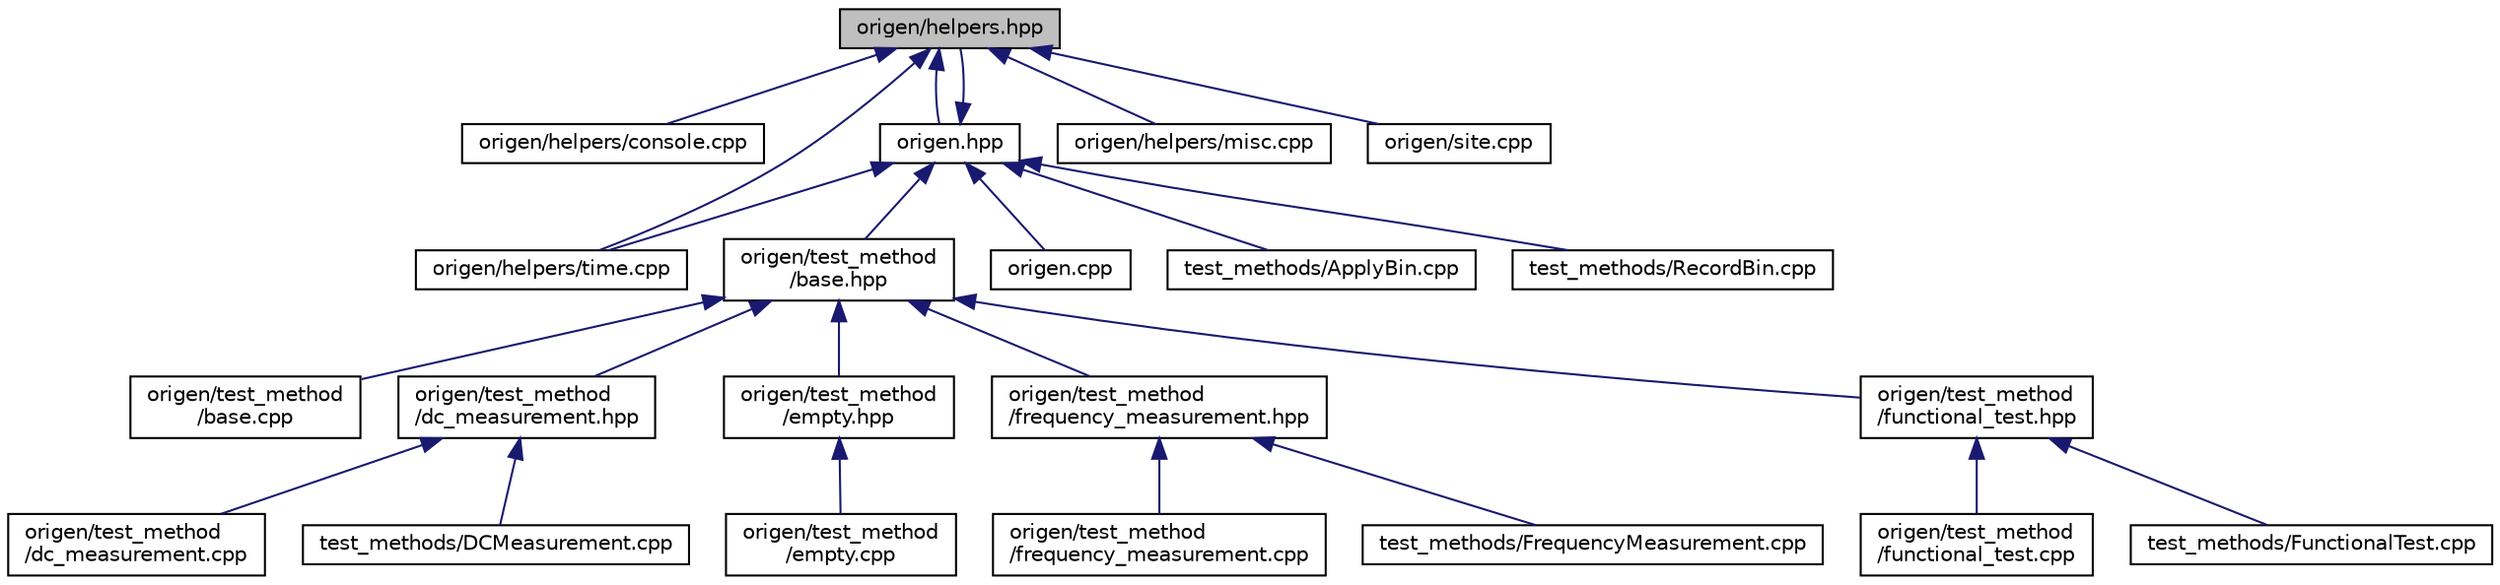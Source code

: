digraph "origen/helpers.hpp"
{
  edge [fontname="Helvetica",fontsize="10",labelfontname="Helvetica",labelfontsize="10"];
  node [fontname="Helvetica",fontsize="10",shape=record];
  Node1 [label="origen/helpers.hpp",height=0.2,width=0.4,color="black", fillcolor="grey75", style="filled" fontcolor="black"];
  Node1 -> Node2 [dir="back",color="midnightblue",fontsize="10",style="solid",fontname="Helvetica"];
  Node2 [label="origen/helpers/console.cpp",height=0.2,width=0.4,color="black", fillcolor="white", style="filled",URL="$console_8cpp.html"];
  Node1 -> Node3 [dir="back",color="midnightblue",fontsize="10",style="solid",fontname="Helvetica"];
  Node3 [label="origen.hpp",height=0.2,width=0.4,color="black", fillcolor="white", style="filled",URL="$origen_8hpp.html"];
  Node3 -> Node1 [dir="back",color="midnightblue",fontsize="10",style="solid",fontname="Helvetica"];
  Node3 -> Node4 [dir="back",color="midnightblue",fontsize="10",style="solid",fontname="Helvetica"];
  Node4 [label="origen/helpers/time.cpp",height=0.2,width=0.4,color="black", fillcolor="white", style="filled",URL="$time_8cpp.html"];
  Node3 -> Node5 [dir="back",color="midnightblue",fontsize="10",style="solid",fontname="Helvetica"];
  Node5 [label="origen/test_method\l/base.hpp",height=0.2,width=0.4,color="black", fillcolor="white", style="filled",URL="$base_8hpp.html"];
  Node5 -> Node6 [dir="back",color="midnightblue",fontsize="10",style="solid",fontname="Helvetica"];
  Node6 [label="origen/test_method\l/base.cpp",height=0.2,width=0.4,color="black", fillcolor="white", style="filled",URL="$base_8cpp.html"];
  Node5 -> Node7 [dir="back",color="midnightblue",fontsize="10",style="solid",fontname="Helvetica"];
  Node7 [label="origen/test_method\l/dc_measurement.hpp",height=0.2,width=0.4,color="black", fillcolor="white", style="filled",URL="$dc__measurement_8hpp.html"];
  Node7 -> Node8 [dir="back",color="midnightblue",fontsize="10",style="solid",fontname="Helvetica"];
  Node8 [label="origen/test_method\l/dc_measurement.cpp",height=0.2,width=0.4,color="black", fillcolor="white", style="filled",URL="$dc__measurement_8cpp.html"];
  Node7 -> Node9 [dir="back",color="midnightblue",fontsize="10",style="solid",fontname="Helvetica"];
  Node9 [label="test_methods/DCMeasurement.cpp",height=0.2,width=0.4,color="black", fillcolor="white", style="filled",URL="$_d_c_measurement_8cpp.html"];
  Node5 -> Node10 [dir="back",color="midnightblue",fontsize="10",style="solid",fontname="Helvetica"];
  Node10 [label="origen/test_method\l/empty.hpp",height=0.2,width=0.4,color="black", fillcolor="white", style="filled",URL="$empty_8hpp.html"];
  Node10 -> Node11 [dir="back",color="midnightblue",fontsize="10",style="solid",fontname="Helvetica"];
  Node11 [label="origen/test_method\l/empty.cpp",height=0.2,width=0.4,color="black", fillcolor="white", style="filled",URL="$empty_8cpp.html"];
  Node5 -> Node12 [dir="back",color="midnightblue",fontsize="10",style="solid",fontname="Helvetica"];
  Node12 [label="origen/test_method\l/frequency_measurement.hpp",height=0.2,width=0.4,color="black", fillcolor="white", style="filled",URL="$frequency__measurement_8hpp.html"];
  Node12 -> Node13 [dir="back",color="midnightblue",fontsize="10",style="solid",fontname="Helvetica"];
  Node13 [label="origen/test_method\l/frequency_measurement.cpp",height=0.2,width=0.4,color="black", fillcolor="white", style="filled",URL="$frequency__measurement_8cpp.html"];
  Node12 -> Node14 [dir="back",color="midnightblue",fontsize="10",style="solid",fontname="Helvetica"];
  Node14 [label="test_methods/FrequencyMeasurement.cpp",height=0.2,width=0.4,color="black", fillcolor="white", style="filled",URL="$_frequency_measurement_8cpp.html"];
  Node5 -> Node15 [dir="back",color="midnightblue",fontsize="10",style="solid",fontname="Helvetica"];
  Node15 [label="origen/test_method\l/functional_test.hpp",height=0.2,width=0.4,color="black", fillcolor="white", style="filled",URL="$functional__test_8hpp.html"];
  Node15 -> Node16 [dir="back",color="midnightblue",fontsize="10",style="solid",fontname="Helvetica"];
  Node16 [label="origen/test_method\l/functional_test.cpp",height=0.2,width=0.4,color="black", fillcolor="white", style="filled",URL="$functional__test_8cpp.html"];
  Node15 -> Node17 [dir="back",color="midnightblue",fontsize="10",style="solid",fontname="Helvetica"];
  Node17 [label="test_methods/FunctionalTest.cpp",height=0.2,width=0.4,color="black", fillcolor="white", style="filled",URL="$_functional_test_8cpp.html"];
  Node3 -> Node18 [dir="back",color="midnightblue",fontsize="10",style="solid",fontname="Helvetica"];
  Node18 [label="origen.cpp",height=0.2,width=0.4,color="black", fillcolor="white", style="filled",URL="$origen_8cpp.html"];
  Node3 -> Node19 [dir="back",color="midnightblue",fontsize="10",style="solid",fontname="Helvetica"];
  Node19 [label="test_methods/ApplyBin.cpp",height=0.2,width=0.4,color="black", fillcolor="white", style="filled",URL="$_apply_bin_8cpp.html"];
  Node3 -> Node20 [dir="back",color="midnightblue",fontsize="10",style="solid",fontname="Helvetica"];
  Node20 [label="test_methods/RecordBin.cpp",height=0.2,width=0.4,color="black", fillcolor="white", style="filled",URL="$_record_bin_8cpp.html"];
  Node1 -> Node21 [dir="back",color="midnightblue",fontsize="10",style="solid",fontname="Helvetica"];
  Node21 [label="origen/helpers/misc.cpp",height=0.2,width=0.4,color="black", fillcolor="white", style="filled",URL="$misc_8cpp.html"];
  Node1 -> Node4 [dir="back",color="midnightblue",fontsize="10",style="solid",fontname="Helvetica"];
  Node1 -> Node22 [dir="back",color="midnightblue",fontsize="10",style="solid",fontname="Helvetica"];
  Node22 [label="origen/site.cpp",height=0.2,width=0.4,color="black", fillcolor="white", style="filled",URL="$site_8cpp.html"];
}
